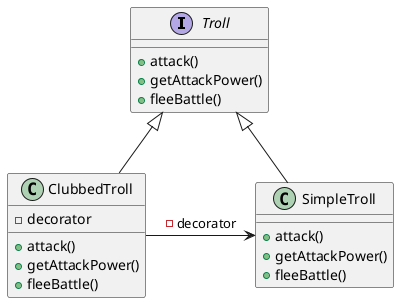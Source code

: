 @startuml

interface Troll{
    +attack()
    +getAttackPower()
    +fleeBattle()
}

class SimpleTroll{
    +attack()
    +getAttackPower()
    +fleeBattle()
}

class ClubbedTroll{
    -decorator
    +attack()
    +getAttackPower()
    +fleeBattle()
}

Troll <|-- SimpleTroll
Troll <|-- ClubbedTroll
ClubbedTroll -right-> SimpleTroll: -decorator

@enduml